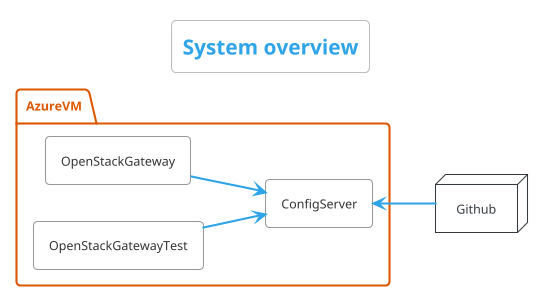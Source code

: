 @startuml
!theme cerulean-outline
title System overview

left to right direction

folder AzureVM {
  agent OpenStackGateway as osg
  agent OpenStackGatewayTest as osgt
  agent ConfigServer as config
}

node Github as github

osg --[thickness=2]> config
osgt --[thickness=2]> config

config <--[thickness=2] github

@enduml